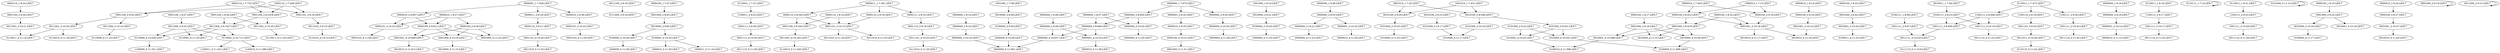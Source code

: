digraph G {
    "0011001_3-10:21-LEN:7" -> "0110011_4-11:14-LEN:7";
    "0001101_4-10:26-LEN:7" -> "0011010_5-11:25-LEN:7";
    "0000110_1-8:24-LEN:7" -> "0001100_2-9:26-LEN:7";
    "0011100_2-8:18-LEN:7" -> "0111000_3-9:18-LEN:7";
    "0000011_2-8:18-LEN:7" -> "0000110_3-9:21-LEN:7";
    "0001000_2-8:63-LEN:7" -> "0010000_3-9:65-LEN:7";
    "0001111_4-10:30-LEN:7" -> "0011110_5-11:29-LEN:7";
    "0001110_3-9:18-LEN:7" -> "0011101_4-10:25-LEN:7";
    "0000111_2-8:19-LEN:7" -> "0001110_3-9:18-LEN:7";
    "0000011_1-7:361-LEN:7" -> "0000111_2-8:19-LEN:7";
    "0000011_1-7:361-LEN:7" -> "0000110_2-8:343-LEN:7";
    "0000011_1-7:361-LEN:7" -> "0000110_2-9:16-LEN:7";
    "0000000_3-10:20-LEN:7" -> "0000000_4-11:20-LEN:7";
    "0010000_2-9:21-LEN:7" -> "0100000_3-10:20-LEN:7";
    "0010000_3-9:65-LEN:7" -> "0100000_4-10:28-LEN:7";
    "0010000_3-9:65-LEN:7" -> "0100001_4-10:35-LEN:7";
    "0001100_1-8:34-LEN:7" -> "0011000_3-9:1027-LEN:7";
    "0001100_1-8:34-LEN:7" -> "0011001_3-10:25-LEN:7";
    "0001000_4-10:16-LEN:7" -> "0010000_5-11:15-LEN:7";
    "0001100_2-8:1018-LEN:7" -> "0011000_3-9:1027-LEN:7";
    "0001100_2-8:1018-LEN:7" -> "0011001_3-10:25-LEN:7";
    "0000001_4-10:53-LEN:7" -> "0000010_5-11:58-LEN:7";
    "1001000_1-8:14-LEN:7" -> "0010000_2-9:21-LEN:7";
    "0000000_2-9:53-LEN:7" -> "0000000_3-10:21-LEN:7";
    "0000000_2-9:53-LEN:7" -> "0000001_3-10:32-LEN:7";
    "0011001_3-10:30-LEN:7" -> "0110011_4-11:14-LEN:7";
    "0011001_3-10:30-LEN:7" -> "0110010_4-11:18-LEN:7";
    "0001000_2-9:16-LEN:7" -> "0010000_4-11:15-LEN:7";
    "0001000_2-9:16-LEN:7" -> "0010000_4-10:38-LEN:7";
    "0001000_2-9:16-LEN:7" -> "0010001_4-10:388-LEN:7";
    "0000100_1-8:33-LEN:7" -> "0001000_2-9:42-LEN:7";
    "0010000_2-8:58-LEN:7" -> "0100000_3-9:59-LEN:7";
    "0100111_2-8:23-LEN:7" -> "1001111_3-9:459-LEN:7";
    "0100111_2-8:23-LEN:7" -> "1001111_3-10:19-LEN:7";
    "0101000_3-10:17-LEN:7" -> "1010000_4-11:17-LEN:7";
    "0001000_2-9:42-LEN:7" -> "0010001_3-10:34-LEN:7";
    "0101000_2-9:22-LEN:7" -> "1010001_4-10:25-LEN:7";
    "0101000_2-9:22-LEN:7" -> "1010000_4-10:541-LEN:7";
    "0000000_2-9:19-LEN:7" -> "0000001_3-10:14-LEN:7";
    "0100000_4-10:28-LEN:7" -> "1000000_5-11:29-LEN:7";
    "1100011_2-8:25-LEN:7" -> "1000111_3-9:26-LEN:7";
    "0010100_2-8:548-LEN:7" -> "0101000_3-10:18-LEN:7";
    "0010100_2-8:548-LEN:7" -> "0101000_3-9:551-LEN:7";
    "1100111_2-9:39-LEN:7" -> "1001111_3-10:43-LEN:7";
    "0001100_1-8:27-LEN:7" -> "0011000_2-9:32-LEN:7";
    "0110011_1-8:18-LEN:7" -> "1100111_2-9:17-LEN:7";
    "1100111_2-9:17-LEN:7" -> "1001111_3-10:17-LEN:7";
    "0000000_2-9:28-LEN:7" -> "0000001_4-10:53-LEN:7";
    "0000000_2-9:28-LEN:7" -> "0000000_4-10:637-LEN:7";
    "0000010_3-9:35-LEN:7" -> "0000100_4-10:31-LEN:7";
    "0110111_1-7:14-LEN:7" -> "0110111_1-7:14-LEN:7";
    "0000000_3-10:21-LEN:7" -> "0000000_4-11:23-LEN:7";
    "0000100_2-9:28-LEN:7" -> "0001000_4-10:16-LEN:7";
    "0000100_2-9:28-LEN:7" -> "0001000_4-11:25-LEN:7";
    "0000100_2-9:28-LEN:7" -> "0001001_4-10:608-LEN:7";
    "1001111_3-9:459-LEN:7" -> "0011111_4-10:523-LEN:7";
    "0101000_3-10:18-LEN:7" -> "1010000_4-11:17-LEN:7";
    "0001100_2-9:43-LEN:7" -> "0011001_3-10:30-LEN:7";
    "0001100_2-9:43-LEN:7" -> "0011000_3-10:14-LEN:7";
    "0010100_2-9:20-LEN:7" -> "0101000_3-10:23-LEN:7";
    "1100111_2-8:448-LEN:7" -> "1001111_3-9:459-LEN:7";
    "1100111_2-8:448-LEN:7" -> "1001111_3-10:19-LEN:7";
    "0000100_2-9:16-LEN:7" -> "0001001_3-10:14-LEN:7";
    "0000101_3-10:25-LEN:7" -> "0001010_4-11:26-LEN:7";
    "1001010_1-7:431-LEN:7" -> "0010100_2-8:548-LEN:7";
    "1001010_1-7:431-LEN:7" -> "0010100_2-9:20-LEN:7";
    "0001000_3-9:419-LEN:7" -> "0010000_4-11:15-LEN:7";
    "0001000_3-9:419-LEN:7" -> "0010000_4-10:38-LEN:7";
    "0001000_3-9:419-LEN:7" -> "0010001_4-10:388-LEN:7";
    "0110000_4-10:326-LEN:7" -> "1100000_5-11:321-LEN:7";
    "0000000_3-9:668-LEN:7" -> "0000001_4-10:53-LEN:7";
    "0000000_3-9:668-LEN:7" -> "0000000_4-10:637-LEN:7";
    "0101000_3-9:551-LEN:7" -> "1010001_4-10:25-LEN:7";
    "0101000_3-9:551-LEN:7" -> "1010000_4-10:541-LEN:7";
    "0000100_1-7:47-LEN:7" -> "0001000_2-8:63-LEN:7";
    "0110011_1-8:21-LEN:7" -> "1100111_2-9:23-LEN:7";
    "0011000_2-9:32-LEN:7" -> "0110001_4-11:19-LEN:7";
    "0011000_2-9:32-LEN:7" -> "0110000_4-10:326-LEN:7";
    "0011000_2-9:32-LEN:7" -> "0110001_4-10:711-LEN:7";
    "0011011_4-10:28-LEN:7" -> "0110110_5-11:24-LEN:7";
    "0011000_3-9:1027-LEN:7" -> "0110001_4-11:19-LEN:7";
    "0011000_3-9:1027-LEN:7" -> "0110000_4-10:326-LEN:7";
    "0011000_3-9:1027-LEN:7" -> "0110001_4-10:711-LEN:7";
    "0000010_1-8:27-LEN:7" -> "0000100_2-9:28-LEN:7";
    "0100111_1-8:69-LEN:7" -> "1001111_2-9:67-LEN:7";
    "0011111_4-10:523-LEN:7" -> "0111110_5-11:518-LEN:7";
    "0101000_5-11:14-LEN:7" -> "0101000_5-11:14-LEN:7";
    "0110011_1-7:472-LEN:7" -> "1100111_2-9:39-LEN:7";
    "0110011_1-7:472-LEN:7" -> "1100111_2-8:448-LEN:7";
    "0110011_1-7:472-LEN:7" -> "1100110_2-8:19-LEN:7";
    "0001000_2-9:32-LEN:7" -> "0010000_3-10:16-LEN:7";
    "0001000_2-9:32-LEN:7" -> "0010001_3-10:18-LEN:7";
    "0000000_1-7:670-LEN:7" -> "0000000_2-8:650-LEN:7";
    "0000000_1-7:670-LEN:7" -> "0000000_2-9:30-LEN:7";
    "0000000_1-7:670-LEN:7" -> "0000001_2-8:32-LEN:7";
    "0001101_3-10:15-LEN:7" -> "0011010_4-11:18-LEN:7";
    "0000101_3-10:33-LEN:7" -> "0001010_4-11:29-LEN:7";
    "0000000_3-10:30-LEN:7" -> "0000000_4-11:28-LEN:7";
    "0000000_2-9:16-LEN:7" -> "0000000_3-10:16-LEN:7";
    "0000100_4-10:31-LEN:7" -> "0001000_5-11:31-LEN:7";
    "0000000_1-8:26-LEN:7" -> "0000000_2-9:28-LEN:7";
    "1001111_2-9:67-LEN:7" -> "0011111_4-10:523-LEN:7";
    "1000010_1-7:15-LEN:7" -> "0000100_2-8:412-LEN:7";
    "1000010_1-7:15-LEN:7" -> "0000100_2-9:19-LEN:7";
    "0011001_3-10:25-LEN:7" -> "0110011_4-11:20-LEN:7";
    "0000100_1-8:15-LEN:7" -> "0001000_2-9:32-LEN:7";
    "0000000_1-8:46-LEN:7" -> "0000000_2-9:53-LEN:7";
    "1000110_1-7:248-LEN:7" -> "0001100_2-8:1018-LEN:7";
    "1000110_1-7:248-LEN:7" -> "0001100_2-9:43-LEN:7";
    "1000110_1-7:248-LEN:7" -> "0001101_2-8:16-LEN:7";
    "1001111_3-10:19-LEN:7" -> "0011110_4-11:22-LEN:7";
    "1010001_4-10:25-LEN:7" -> "0100010_5-11:398-LEN:7";
    "1100111_2-9:23-LEN:7" -> "1001111_3-10:29-LEN:7";
    "0000000_1-8:14-LEN:7" -> "0000000_2-9:16-LEN:7";
    "0100000_3-9:59-LEN:7" -> "1000000_4-10:59-LEN:7";
    "0010000_4-10:38-LEN:7" -> "0100000_5-11:569-LEN:7";
    "0010000_3-10:16-LEN:7" -> "0100000_4-11:17-LEN:7";
    "0001100_2-9:26-LEN:7" -> "0011001_3-10:21-LEN:7";
    "0001101_2-8:16-LEN:7" -> "0011010_3-9:15-LEN:7";
    "0000100_2-9:27-LEN:7" -> "0001001_3-10:27-LEN:7";
    "0001001_3-10:27-LEN:7" -> "0010010_4-11:26-LEN:7";
    "0000000_2-8:650-LEN:7" -> "0000000_3-10:20-LEN:7";
    "0000000_2-8:650-LEN:7" -> "0000000_3-9:668-LEN:7";
    "0001101_3-10:15-LEN:7" -> "0011010_4-11:16-LEN:7";
    "0100001_4-10:35-LEN:7" -> "1000010_5-11:20-LEN:7";
    "0100001_4-10:35-LEN:7" -> "1000011_5-11:16-LEN:7";
    "0000100_3-9:611-LEN:7" -> "0001000_4-10:16-LEN:7";
    "0000100_3-9:611-LEN:7" -> "0001000_4-11:25-LEN:7";
    "0000100_3-9:611-LEN:7" -> "0001001_4-10:608-LEN:7";
    "0000110_1-8:14-LEN:7" -> "0001101_3-10:15-LEN:7";
    "0000110_1-8:14-LEN:7" -> "0001100_3-9:344-LEN:7";
    "0000100_2-8:412-LEN:7" -> "0001000_3-9:419-LEN:7";
    "0000100_2-8:412-LEN:7" -> "0001001_3-10:16-LEN:7";
    "0000010_1-8:24-LEN:7" -> "0000100_2-9:27-LEN:7";
    "0110001_1-7:31-LEN:7" -> "1100011_2-8:25-LEN:7";
    "1001111_3-10:17-LEN:7" -> "0011110_4-11:25-LEN:7";
    "0000100_1-8:17-LEN:7" -> "0001000_2-9:16-LEN:7";
    "0000010_1-7:402-LEN:7" -> "0000100_2-8:412-LEN:7";
    "0000010_1-7:402-LEN:7" -> "0000100_2-9:19-LEN:7";
    "0000000_2-9:30-LEN:7" -> "0000000_3-10:30-LEN:7";
    "0000000_3-10:16-LEN:7" -> "0000000_5-11:691-LEN:7";
    "1001000_1-7:38-LEN:7" -> "0010000_2-8:58-LEN:7";
    "0000010_2-8:607-LEN:7" -> "0000101_3-10:25-LEN:7";
    "0000010_2-8:607-LEN:7" -> "0000100_3-9:611-LEN:7";
    "0000010_1-8:14-LEN:7" -> "0000100_2-9:16-LEN:7";
    "0000100_1-8:22-LEN:7" -> "0001000_3-9:419-LEN:7";
    "0000100_1-8:22-LEN:7" -> "0001001_3-10:16-LEN:7";
    "1001111_3-10:43-LEN:7" -> "0011110_4-11:45-LEN:7";
    "0000001_3-10:32-LEN:7" -> "0000010_4-11:29-LEN:7";
    "0000110_2-8:343-LEN:7" -> "0001101_3-10:15-LEN:7";
    "0000110_2-8:343-LEN:7" -> "0001100_3-9:344-LEN:7";
    "0000110_3-9:21-LEN:7" -> "0001101_4-10:26-LEN:7";
    "0000010_2-9:36-LEN:7" -> "0000101_3-10:33-LEN:7";
    "1100110_2-8:19-LEN:7" -> "1001101_3-9:24-LEN:7";
    "0011010_3-9:15-LEN:7" -> "0110101_4-10:14-LEN:7";
    "0001001_4-10:608-LEN:7" -> "0010010_5-11:612-LEN:7";
    "0000000_4-10:637-LEN:7" -> "0000000_5-11:691-LEN:7";
    "0101000_3-10:23-LEN:7" -> "1010000_4-11:23-LEN:7";
    "0011000_3-10:14-LEN:7" -> "0110000_4-11:14-LEN:7";
    "0001000_2-9:19-LEN:7" -> "0001000_2-9:19-LEN:7";
    "1000111_3-9:26-LEN:7" -> "0001111_4-10:30-LEN:7";
    "0011001_4-10:342-LEN:7" -> "0110010_5-11:345-LEN:7";
    "0010011_1-7:28-LEN:7" -> "0100111_2-8:23-LEN:7";
    "1000000_4-10:59-LEN:7" -> "0000000_5-11:691-LEN:7";
    "0001001_3-10:16-LEN:7" -> "0010010_4-11:18-LEN:7";
    "0100000_3-10:20-LEN:7" -> "1000000_4-11:25-LEN:7";
    "1001111_3-10:29-LEN:7" -> "0011110_4-11:29-LEN:7";
    "0000010_1-8:27-LEN:7" -> "0000101_3-10:25-LEN:7";
    "0000010_1-8:27-LEN:7" -> "0000100_3-9:611-LEN:7";
    "0110001_4-10:711-LEN:7" -> "1100011_5-11:421-LEN:7";
    "0110001_4-10:711-LEN:7" -> "1100010_5-11:288-LEN:7";
    "0000100_2-9:19-LEN:7" -> "0001001_3-10:16-LEN:7";
    "0010001_3-10:34-LEN:7" -> "0100011_4-11:25-LEN:7";
    "0001001_3-10:16-LEN:7" -> "0010010_4-11:17-LEN:7";
    "1010000_4-10:541-LEN:7" -> "0100000_5-11:569-LEN:7";
    "0001100_3-9:344-LEN:7" -> "0011001_4-10:342-LEN:7";
    "1001101_3-9:24-LEN:7" -> "0011011_4-10:28-LEN:7";
    "0010001_4-10:388-LEN:7" -> "0100010_5-11:398-LEN:7";
    "0011000_2-9:15-LEN:7" -> "0011000_2-9:15-LEN:7";
    "0000000_1-8:37-LEN:7" -> "0000000_3-10:20-LEN:7";
    "0000000_1-8:37-LEN:7" -> "0000000_3-9:668-LEN:7";
    "0000000_1-8:19-LEN:7" -> "0000000_2-9:19-LEN:7";
    "0011101_4-10:25-LEN:7" -> "0111010_5-11:25-LEN:7";
    "0000001_2-8:32-LEN:7" -> "0000010_3-9:35-LEN:7";
    "0001010_1-7:25-LEN:7" -> "0010100_2-8:548-LEN:7";
    "0001010_1-7:25-LEN:7" -> "0010100_2-9:20-LEN:7";
    "0000110_2-9:16-LEN:7" -> "0001101_3-10:15-LEN:7";
    "0000001_1-7:628-LEN:7" -> "0000011_2-8:18-LEN:7";
    "0000001_1-7:628-LEN:7" -> "0000010_2-8:607-LEN:7";
    "0000001_1-7:628-LEN:7" -> "0000010_2-9:36-LEN:7";
    "0000001_3-10:14-LEN:7" -> "0000010_4-11:15-LEN:7";
    "0010100_2-9:15-LEN:7" -> "0101000_3-10:17-LEN:7";
    "0001001_3-10:14-LEN:7" -> "0010010_4-11:18-LEN:7";
    "0000110_1-7:732-LEN:7" -> "0001100_2-8:1018-LEN:7";
    "0000110_1-7:732-LEN:7" -> "0001100_2-9:43-LEN:7";
    "0000110_1-7:732-LEN:7" -> "0001101_2-8:16-LEN:7";
}
